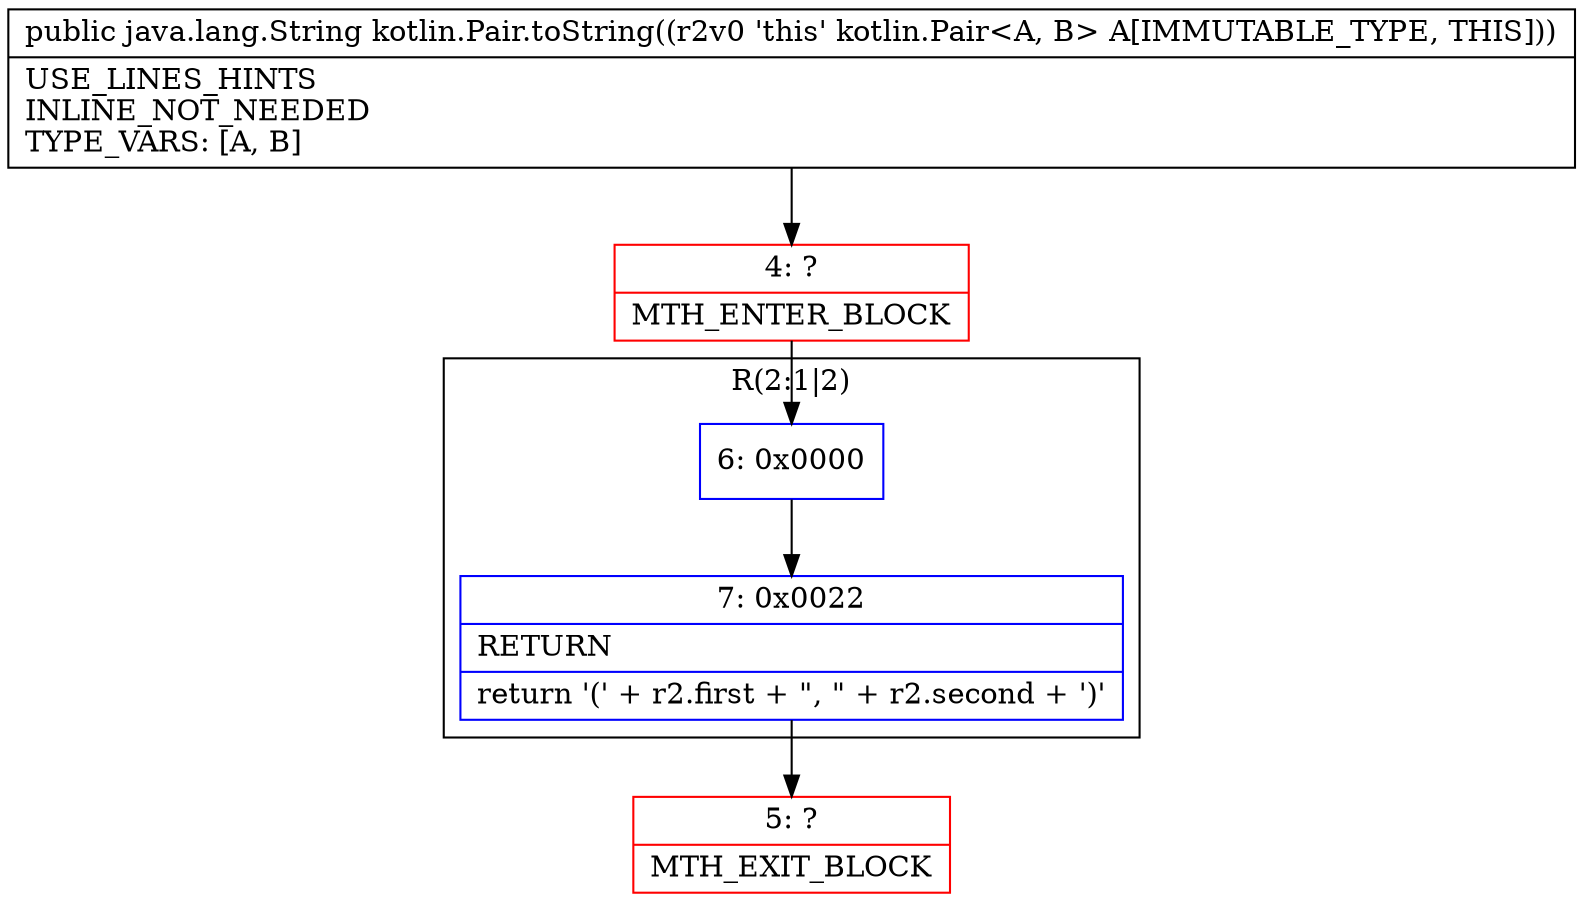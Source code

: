 digraph "CFG forkotlin.Pair.toString()Ljava\/lang\/String;" {
subgraph cluster_Region_2063313823 {
label = "R(2:1|2)";
node [shape=record,color=blue];
Node_6 [shape=record,label="{6\:\ 0x0000}"];
Node_7 [shape=record,label="{7\:\ 0x0022|RETURN\l|return '(' + r2.first + \", \" + r2.second + ')'\l}"];
}
Node_4 [shape=record,color=red,label="{4\:\ ?|MTH_ENTER_BLOCK\l}"];
Node_5 [shape=record,color=red,label="{5\:\ ?|MTH_EXIT_BLOCK\l}"];
MethodNode[shape=record,label="{public java.lang.String kotlin.Pair.toString((r2v0 'this' kotlin.Pair\<A, B\> A[IMMUTABLE_TYPE, THIS]))  | USE_LINES_HINTS\lINLINE_NOT_NEEDED\lTYPE_VARS: [A, B]\l}"];
MethodNode -> Node_4;Node_6 -> Node_7;
Node_7 -> Node_5;
Node_4 -> Node_6;
}


